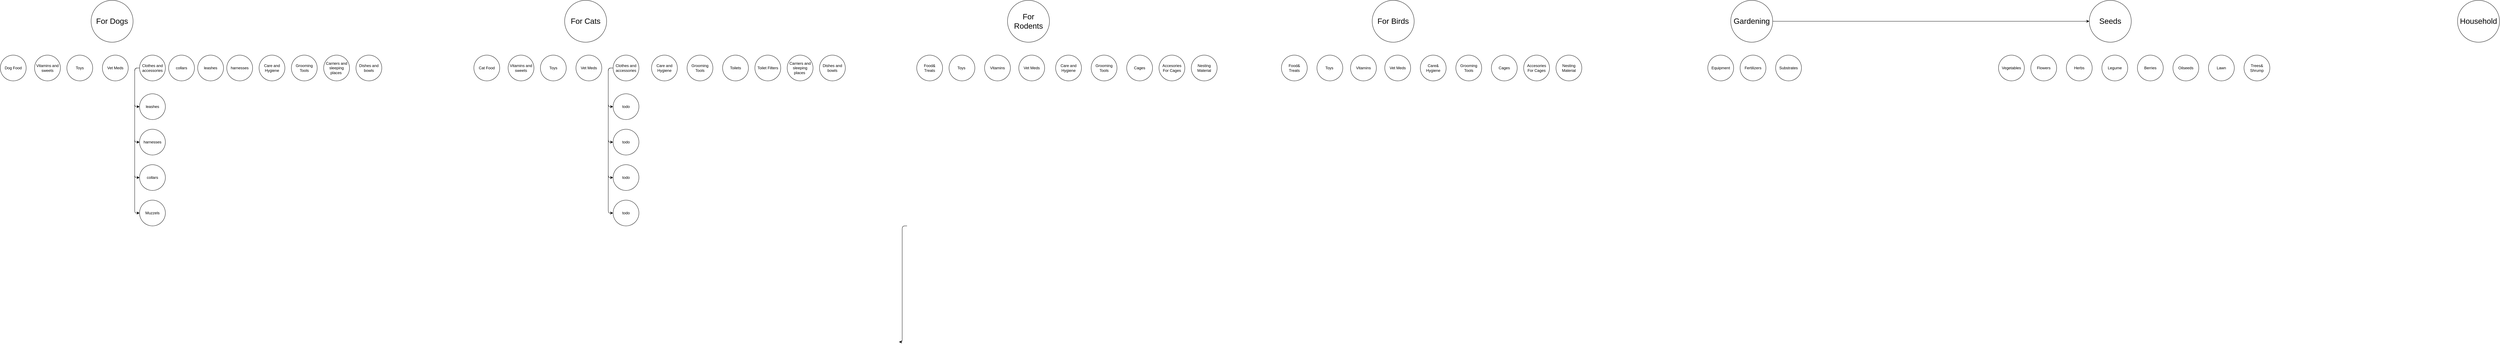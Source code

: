 <mxfile>
    <diagram id="dQ-gaCkEvzOyShW2wYSW" name="Page-1">
        <mxGraphModel dx="2973" dy="2153" grid="1" gridSize="10" guides="1" tooltips="1" connect="1" arrows="1" fold="1" page="1" pageScale="1" pageWidth="850" pageHeight="1100" math="0" shadow="0">
            <root>
                <mxCell id="0"/>
                <mxCell id="1" parent="0"/>
                <mxCell id="3" value="&lt;font style=&quot;font-size: 24px;&quot;&gt;For Dogs&lt;/font&gt;" style="ellipse;whiteSpace=wrap;html=1;" parent="1" vertex="1">
                    <mxGeometry x="25" y="290" width="130" height="130" as="geometry"/>
                </mxCell>
                <mxCell id="7" value="Toys" style="ellipse;whiteSpace=wrap;html=1;" parent="1" vertex="1">
                    <mxGeometry x="-50" y="460" width="80" height="80" as="geometry"/>
                </mxCell>
                <mxCell id="73" style="edgeStyle=elbowEdgeStyle;html=1;exitX=0;exitY=0.5;exitDx=0;exitDy=0;fontSize=24;entryX=0;entryY=0.5;entryDx=0;entryDy=0;" edge="1" parent="1" source="8" target="58">
                    <mxGeometry relative="1" as="geometry">
                        <mxPoint x="150" y="860" as="targetPoint"/>
                        <Array as="points">
                            <mxPoint x="160" y="725"/>
                        </Array>
                    </mxGeometry>
                </mxCell>
                <mxCell id="75" style="edgeStyle=elbowEdgeStyle;html=1;exitX=0;exitY=0.5;exitDx=0;exitDy=0;entryX=0;entryY=0.5;entryDx=0;entryDy=0;fontSize=24;" edge="1" parent="1" source="8" target="49">
                    <mxGeometry relative="1" as="geometry">
                        <Array as="points">
                            <mxPoint x="160" y="560"/>
                        </Array>
                    </mxGeometry>
                </mxCell>
                <mxCell id="76" style="edgeStyle=elbowEdgeStyle;html=1;exitX=0;exitY=0.5;exitDx=0;exitDy=0;entryX=0;entryY=0.5;entryDx=0;entryDy=0;fontSize=24;" edge="1" parent="1" source="8" target="50">
                    <mxGeometry relative="1" as="geometry">
                        <Array as="points">
                            <mxPoint x="160" y="550"/>
                        </Array>
                    </mxGeometry>
                </mxCell>
                <mxCell id="77" style="edgeStyle=elbowEdgeStyle;html=1;exitX=0;exitY=0.5;exitDx=0;exitDy=0;entryX=0;entryY=0.5;entryDx=0;entryDy=0;fontSize=24;" edge="1" parent="1" source="8" target="48">
                    <mxGeometry relative="1" as="geometry">
                        <Array as="points">
                            <mxPoint x="160" y="640"/>
                        </Array>
                    </mxGeometry>
                </mxCell>
                <mxCell id="8" value="Clothes and accessories" style="ellipse;whiteSpace=wrap;html=1;" parent="1" vertex="1">
                    <mxGeometry x="175" y="460" width="80" height="80" as="geometry"/>
                </mxCell>
                <mxCell id="10" value="Care and Hygiene" style="ellipse;whiteSpace=wrap;html=1;" parent="1" vertex="1">
                    <mxGeometry x="545" y="460" width="80" height="80" as="geometry"/>
                </mxCell>
                <mxCell id="25" value="collars" style="ellipse;whiteSpace=wrap;html=1;" parent="1" vertex="1">
                    <mxGeometry x="265" y="460" width="80" height="80" as="geometry"/>
                </mxCell>
                <mxCell id="26" value="leashes" style="ellipse;whiteSpace=wrap;html=1;" parent="1" vertex="1">
                    <mxGeometry x="355" y="460" width="80" height="80" as="geometry"/>
                </mxCell>
                <mxCell id="27" value="harnesses" style="ellipse;whiteSpace=wrap;html=1;" parent="1" vertex="1">
                    <mxGeometry x="445" y="460" width="80" height="80" as="geometry"/>
                </mxCell>
                <mxCell id="31" value="Dishes and bowls" style="ellipse;whiteSpace=wrap;html=1;" parent="1" vertex="1">
                    <mxGeometry x="845" y="460" width="80" height="80" as="geometry"/>
                </mxCell>
                <mxCell id="48" value="collars" style="ellipse;whiteSpace=wrap;html=1;" vertex="1" parent="1">
                    <mxGeometry x="175" y="800" width="80" height="80" as="geometry"/>
                </mxCell>
                <mxCell id="49" value="leashes" style="ellipse;whiteSpace=wrap;html=1;" vertex="1" parent="1">
                    <mxGeometry x="175" y="580" width="80" height="80" as="geometry"/>
                </mxCell>
                <mxCell id="50" value="harnesses" style="ellipse;whiteSpace=wrap;html=1;" vertex="1" parent="1">
                    <mxGeometry x="175" y="690" width="80" height="80" as="geometry"/>
                </mxCell>
                <mxCell id="55" value="Dog Food" style="ellipse;whiteSpace=wrap;html=1;" vertex="1" parent="1">
                    <mxGeometry x="-256" y="460" width="80" height="80" as="geometry"/>
                </mxCell>
                <mxCell id="56" value="Vitamins and sweets" style="ellipse;whiteSpace=wrap;html=1;" vertex="1" parent="1">
                    <mxGeometry x="-150" y="460" width="80" height="80" as="geometry"/>
                </mxCell>
                <mxCell id="57" value="Carriers and sleeping places&amp;nbsp;" style="ellipse;whiteSpace=wrap;html=1;" vertex="1" parent="1">
                    <mxGeometry x="745" y="460" width="80" height="80" as="geometry"/>
                </mxCell>
                <mxCell id="58" value="Muzzels" style="ellipse;whiteSpace=wrap;html=1;" vertex="1" parent="1">
                    <mxGeometry x="175" y="910" width="80" height="80" as="geometry"/>
                </mxCell>
                <mxCell id="61" value="Vet Meds" style="ellipse;whiteSpace=wrap;html=1;" vertex="1" parent="1">
                    <mxGeometry x="60" y="460" width="80" height="80" as="geometry"/>
                </mxCell>
                <mxCell id="63" value="Grooming Tools" style="ellipse;whiteSpace=wrap;html=1;" vertex="1" parent="1">
                    <mxGeometry x="645" y="460" width="80" height="80" as="geometry"/>
                </mxCell>
                <mxCell id="78" value="&lt;span style=&quot;font-size: 24px;&quot;&gt;For Cats&lt;/span&gt;" style="ellipse;whiteSpace=wrap;html=1;" vertex="1" parent="1">
                    <mxGeometry x="1491" y="290" width="130" height="130" as="geometry"/>
                </mxCell>
                <mxCell id="79" value="Toys" style="ellipse;whiteSpace=wrap;html=1;" vertex="1" parent="1">
                    <mxGeometry x="1416" y="460" width="80" height="80" as="geometry"/>
                </mxCell>
                <mxCell id="80" style="edgeStyle=elbowEdgeStyle;html=1;exitX=0;exitY=0.5;exitDx=0;exitDy=0;fontSize=24;entryX=0;entryY=0.5;entryDx=0;entryDy=0;" edge="1" source="84" target="96" parent="1">
                    <mxGeometry relative="1" as="geometry">
                        <mxPoint x="1616" y="860" as="targetPoint"/>
                        <Array as="points">
                            <mxPoint x="1626" y="725"/>
                        </Array>
                    </mxGeometry>
                </mxCell>
                <mxCell id="81" style="edgeStyle=elbowEdgeStyle;html=1;exitX=0;exitY=0.5;exitDx=0;exitDy=0;entryX=0;entryY=0.5;entryDx=0;entryDy=0;fontSize=24;" edge="1" source="84" target="91" parent="1">
                    <mxGeometry relative="1" as="geometry">
                        <Array as="points">
                            <mxPoint x="1626" y="560"/>
                        </Array>
                    </mxGeometry>
                </mxCell>
                <mxCell id="82" style="edgeStyle=elbowEdgeStyle;html=1;exitX=0;exitY=0.5;exitDx=0;exitDy=0;entryX=0;entryY=0.5;entryDx=0;entryDy=0;fontSize=24;" edge="1" source="84" target="92" parent="1">
                    <mxGeometry relative="1" as="geometry">
                        <Array as="points">
                            <mxPoint x="1626" y="550"/>
                        </Array>
                    </mxGeometry>
                </mxCell>
                <mxCell id="83" style="edgeStyle=elbowEdgeStyle;html=1;exitX=0;exitY=0.5;exitDx=0;exitDy=0;entryX=0;entryY=0.5;entryDx=0;entryDy=0;fontSize=24;" edge="1" source="84" target="90" parent="1">
                    <mxGeometry relative="1" as="geometry">
                        <Array as="points">
                            <mxPoint x="1626" y="640"/>
                        </Array>
                    </mxGeometry>
                </mxCell>
                <mxCell id="84" value="Clothes and accessories" style="ellipse;whiteSpace=wrap;html=1;" vertex="1" parent="1">
                    <mxGeometry x="1641" y="460" width="80" height="80" as="geometry"/>
                </mxCell>
                <mxCell id="85" value="Care and Hygiene" style="ellipse;whiteSpace=wrap;html=1;" vertex="1" parent="1">
                    <mxGeometry x="1760" y="460" width="80" height="80" as="geometry"/>
                </mxCell>
                <mxCell id="89" value="Dishes and bowls" style="ellipse;whiteSpace=wrap;html=1;" vertex="1" parent="1">
                    <mxGeometry x="2280" y="460" width="80" height="80" as="geometry"/>
                </mxCell>
                <mxCell id="90" value="todo" style="ellipse;whiteSpace=wrap;html=1;" vertex="1" parent="1">
                    <mxGeometry x="1641" y="800" width="80" height="80" as="geometry"/>
                </mxCell>
                <mxCell id="91" value="todo" style="ellipse;whiteSpace=wrap;html=1;" vertex="1" parent="1">
                    <mxGeometry x="1641" y="580" width="80" height="80" as="geometry"/>
                </mxCell>
                <mxCell id="92" value="todo" style="ellipse;whiteSpace=wrap;html=1;" vertex="1" parent="1">
                    <mxGeometry x="1641" y="690" width="80" height="80" as="geometry"/>
                </mxCell>
                <mxCell id="93" value="Cat Food" style="ellipse;whiteSpace=wrap;html=1;" vertex="1" parent="1">
                    <mxGeometry x="1210" y="460" width="80" height="80" as="geometry"/>
                </mxCell>
                <mxCell id="94" value="Vitamins and sweets" style="ellipse;whiteSpace=wrap;html=1;" vertex="1" parent="1">
                    <mxGeometry x="1316" y="460" width="80" height="80" as="geometry"/>
                </mxCell>
                <mxCell id="95" value="Carriers and sleeping places&amp;nbsp;" style="ellipse;whiteSpace=wrap;html=1;" vertex="1" parent="1">
                    <mxGeometry x="2180" y="460" width="80" height="80" as="geometry"/>
                </mxCell>
                <mxCell id="96" value="todo" style="ellipse;whiteSpace=wrap;html=1;" vertex="1" parent="1">
                    <mxGeometry x="1641" y="910" width="80" height="80" as="geometry"/>
                </mxCell>
                <mxCell id="97" value="Vet Meds" style="ellipse;whiteSpace=wrap;html=1;" vertex="1" parent="1">
                    <mxGeometry x="1526" y="460" width="80" height="80" as="geometry"/>
                </mxCell>
                <mxCell id="98" value="Grooming Tools" style="ellipse;whiteSpace=wrap;html=1;" vertex="1" parent="1">
                    <mxGeometry x="1870" y="460" width="80" height="80" as="geometry"/>
                </mxCell>
                <mxCell id="99" value="Toilets" style="ellipse;whiteSpace=wrap;html=1;" vertex="1" parent="1">
                    <mxGeometry x="1980" y="460" width="80" height="80" as="geometry"/>
                </mxCell>
                <mxCell id="100" value="Toilet Filters" style="ellipse;whiteSpace=wrap;html=1;" vertex="1" parent="1">
                    <mxGeometry x="2080" y="460" width="80" height="80" as="geometry"/>
                </mxCell>
                <mxCell id="101" value="&lt;span style=&quot;font-size: 24px;&quot;&gt;For Rodents&lt;/span&gt;" style="ellipse;whiteSpace=wrap;html=1;" vertex="1" parent="1">
                    <mxGeometry x="2862" y="290" width="130" height="130" as="geometry"/>
                </mxCell>
                <mxCell id="102" value="Toys&amp;nbsp;" style="ellipse;whiteSpace=wrap;html=1;" vertex="1" parent="1">
                    <mxGeometry x="2681" y="460" width="80" height="80" as="geometry"/>
                </mxCell>
                <mxCell id="103" style="edgeStyle=elbowEdgeStyle;html=1;exitX=0;exitY=0.5;exitDx=0;exitDy=0;fontSize=24;entryX=0;entryY=0.5;entryDx=0;entryDy=0;" edge="1" target="116" parent="1">
                    <mxGeometry relative="1" as="geometry">
                        <mxPoint x="2526" y="1350" as="targetPoint"/>
                        <mxPoint x="2551.0" y="990" as="sourcePoint"/>
                        <Array as="points">
                            <mxPoint x="2536" y="1215"/>
                        </Array>
                    </mxGeometry>
                </mxCell>
                <mxCell id="104" style="edgeStyle=elbowEdgeStyle;html=1;exitX=0;exitY=0.5;exitDx=0;exitDy=0;entryX=0;entryY=0.5;entryDx=0;entryDy=0;fontSize=24;" edge="1" target="111" parent="1">
                    <mxGeometry relative="1" as="geometry">
                        <mxPoint x="2551.0" y="990" as="sourcePoint"/>
                        <Array as="points">
                            <mxPoint x="2536" y="1050"/>
                        </Array>
                    </mxGeometry>
                </mxCell>
                <mxCell id="105" style="edgeStyle=elbowEdgeStyle;html=1;exitX=0;exitY=0.5;exitDx=0;exitDy=0;entryX=0;entryY=0.5;entryDx=0;entryDy=0;fontSize=24;" edge="1" target="112" parent="1">
                    <mxGeometry relative="1" as="geometry">
                        <mxPoint x="2551.0" y="990" as="sourcePoint"/>
                        <Array as="points">
                            <mxPoint x="2536" y="1040"/>
                        </Array>
                    </mxGeometry>
                </mxCell>
                <mxCell id="106" style="edgeStyle=elbowEdgeStyle;html=1;exitX=0;exitY=0.5;exitDx=0;exitDy=0;entryX=0;entryY=0.5;entryDx=0;entryDy=0;fontSize=24;" edge="1" target="110" parent="1">
                    <mxGeometry relative="1" as="geometry">
                        <mxPoint x="2551.0" y="990" as="sourcePoint"/>
                        <Array as="points">
                            <mxPoint x="2536" y="1130"/>
                        </Array>
                    </mxGeometry>
                </mxCell>
                <mxCell id="108" value="Care and Hygiene" style="ellipse;whiteSpace=wrap;html=1;" vertex="1" parent="1">
                    <mxGeometry x="3011" y="460" width="80" height="80" as="geometry"/>
                </mxCell>
                <mxCell id="113" value="Food&amp;amp;&lt;br&gt;Treats" style="ellipse;whiteSpace=wrap;html=1;" vertex="1" parent="1">
                    <mxGeometry x="2581" y="460" width="80" height="80" as="geometry"/>
                </mxCell>
                <mxCell id="114" value="Vitamins" style="ellipse;whiteSpace=wrap;html=1;" vertex="1" parent="1">
                    <mxGeometry x="2791" y="460" width="80" height="80" as="geometry"/>
                </mxCell>
                <mxCell id="117" value="Vet Meds" style="ellipse;whiteSpace=wrap;html=1;" vertex="1" parent="1">
                    <mxGeometry x="2897" y="460" width="80" height="80" as="geometry"/>
                </mxCell>
                <mxCell id="118" value="Grooming Tools" style="ellipse;whiteSpace=wrap;html=1;" vertex="1" parent="1">
                    <mxGeometry x="3121" y="460" width="80" height="80" as="geometry"/>
                </mxCell>
                <mxCell id="121" value="Accesories For Cages" style="ellipse;whiteSpace=wrap;html=1;" vertex="1" parent="1">
                    <mxGeometry x="3331" y="460" width="80" height="80" as="geometry"/>
                </mxCell>
                <mxCell id="122" value="Nesting Material" style="ellipse;whiteSpace=wrap;html=1;" vertex="1" parent="1">
                    <mxGeometry x="3431" y="460" width="80" height="80" as="geometry"/>
                </mxCell>
                <mxCell id="123" value="Cages" style="ellipse;whiteSpace=wrap;html=1;" vertex="1" parent="1">
                    <mxGeometry x="3231" y="460" width="80" height="80" as="geometry"/>
                </mxCell>
                <mxCell id="124" value="&lt;span style=&quot;font-size: 24px;&quot;&gt;For Birds&lt;/span&gt;" style="ellipse;whiteSpace=wrap;html=1;" vertex="1" parent="1">
                    <mxGeometry x="3991" y="290" width="130" height="130" as="geometry"/>
                </mxCell>
                <mxCell id="125" value="Toys&amp;nbsp;" style="ellipse;whiteSpace=wrap;html=1;" vertex="1" parent="1">
                    <mxGeometry x="3820" y="460" width="80" height="80" as="geometry"/>
                </mxCell>
                <mxCell id="126" value="Care&amp;amp;&lt;br&gt;Hygiene" style="ellipse;whiteSpace=wrap;html=1;" vertex="1" parent="1">
                    <mxGeometry x="4140" y="460" width="80" height="80" as="geometry"/>
                </mxCell>
                <mxCell id="127" value="Food&amp;amp;&lt;br&gt;Treats" style="ellipse;whiteSpace=wrap;html=1;" vertex="1" parent="1">
                    <mxGeometry x="3710" y="460" width="80" height="80" as="geometry"/>
                </mxCell>
                <mxCell id="128" value="Vitamins" style="ellipse;whiteSpace=wrap;html=1;" vertex="1" parent="1">
                    <mxGeometry x="3924" y="460" width="80" height="80" as="geometry"/>
                </mxCell>
                <mxCell id="129" value="Vet Meds" style="ellipse;whiteSpace=wrap;html=1;" vertex="1" parent="1">
                    <mxGeometry x="4030" y="460" width="80" height="80" as="geometry"/>
                </mxCell>
                <mxCell id="130" value="Grooming Tools" style="ellipse;whiteSpace=wrap;html=1;" vertex="1" parent="1">
                    <mxGeometry x="4250" y="460" width="80" height="80" as="geometry"/>
                </mxCell>
                <mxCell id="131" value="Accesories For Cages" style="ellipse;whiteSpace=wrap;html=1;" vertex="1" parent="1">
                    <mxGeometry x="4460" y="460" width="80" height="80" as="geometry"/>
                </mxCell>
                <mxCell id="132" value="Nesting Material" style="ellipse;whiteSpace=wrap;html=1;" vertex="1" parent="1">
                    <mxGeometry x="4560" y="460" width="80" height="80" as="geometry"/>
                </mxCell>
                <mxCell id="133" value="Cages" style="ellipse;whiteSpace=wrap;html=1;" vertex="1" parent="1">
                    <mxGeometry x="4360" y="460" width="80" height="80" as="geometry"/>
                </mxCell>
                <mxCell id="137" value="&lt;span style=&quot;font-size: 24px;&quot;&gt;Seeds&lt;/span&gt;" style="ellipse;whiteSpace=wrap;html=1;" vertex="1" parent="1">
                    <mxGeometry x="6211" y="290" width="130" height="130" as="geometry"/>
                </mxCell>
                <mxCell id="138" value="Flowers" style="ellipse;whiteSpace=wrap;html=1;" vertex="1" parent="1">
                    <mxGeometry x="6030" y="460" width="80" height="80" as="geometry"/>
                </mxCell>
                <mxCell id="139" value="Berries" style="ellipse;whiteSpace=wrap;html=1;" vertex="1" parent="1">
                    <mxGeometry x="6360" y="460" width="80" height="80" as="geometry"/>
                </mxCell>
                <mxCell id="140" value="Vegetables" style="ellipse;whiteSpace=wrap;html=1;" vertex="1" parent="1">
                    <mxGeometry x="5930" y="460" width="80" height="80" as="geometry"/>
                </mxCell>
                <mxCell id="141" value="Herbs" style="ellipse;whiteSpace=wrap;html=1;" vertex="1" parent="1">
                    <mxGeometry x="6140" y="460" width="80" height="80" as="geometry"/>
                </mxCell>
                <mxCell id="142" value="Lawn" style="ellipse;whiteSpace=wrap;html=1;" vertex="1" parent="1">
                    <mxGeometry x="6580" y="460" width="80" height="80" as="geometry"/>
                </mxCell>
                <mxCell id="143" value="Oilseeds" style="ellipse;whiteSpace=wrap;html=1;" vertex="1" parent="1">
                    <mxGeometry x="6470" y="460" width="80" height="80" as="geometry"/>
                </mxCell>
                <mxCell id="146" value="Trees&amp;amp;&lt;br&gt;Shrump" style="ellipse;whiteSpace=wrap;html=1;" vertex="1" parent="1">
                    <mxGeometry x="6690" y="460" width="80" height="80" as="geometry"/>
                </mxCell>
                <mxCell id="158" style="edgeStyle=elbowEdgeStyle;html=1;exitX=1;exitY=0.5;exitDx=0;exitDy=0;entryX=0;entryY=0.5;entryDx=0;entryDy=0;fontSize=24;" edge="1" parent="1" source="147" target="137">
                    <mxGeometry relative="1" as="geometry"/>
                </mxCell>
                <mxCell id="147" value="&lt;span style=&quot;font-size: 24px;&quot;&gt;Gardening&lt;br&gt;&lt;/span&gt;" style="ellipse;whiteSpace=wrap;html=1;" vertex="1" parent="1">
                    <mxGeometry x="5101" y="290" width="130" height="130" as="geometry"/>
                </mxCell>
                <mxCell id="148" value="Fertilizers" style="ellipse;whiteSpace=wrap;html=1;" vertex="1" parent="1">
                    <mxGeometry x="5130" y="460" width="80" height="80" as="geometry"/>
                </mxCell>
                <mxCell id="150" value="Equipment" style="ellipse;whiteSpace=wrap;html=1;" vertex="1" parent="1">
                    <mxGeometry x="5030" y="460" width="80" height="80" as="geometry"/>
                </mxCell>
                <mxCell id="151" value="Substrates" style="ellipse;whiteSpace=wrap;html=1;" vertex="1" parent="1">
                    <mxGeometry x="5240" y="460" width="80" height="80" as="geometry"/>
                </mxCell>
                <mxCell id="159" value="&lt;span style=&quot;font-size: 24px;&quot;&gt;Household&lt;/span&gt;" style="ellipse;whiteSpace=wrap;html=1;" vertex="1" parent="1">
                    <mxGeometry x="7351" y="290" width="130" height="130" as="geometry"/>
                </mxCell>
                <mxCell id="169" value="Legume" style="ellipse;whiteSpace=wrap;html=1;" vertex="1" parent="1">
                    <mxGeometry x="6250" y="460" width="80" height="80" as="geometry"/>
                </mxCell>
            </root>
        </mxGraphModel>
    </diagram>
</mxfile>